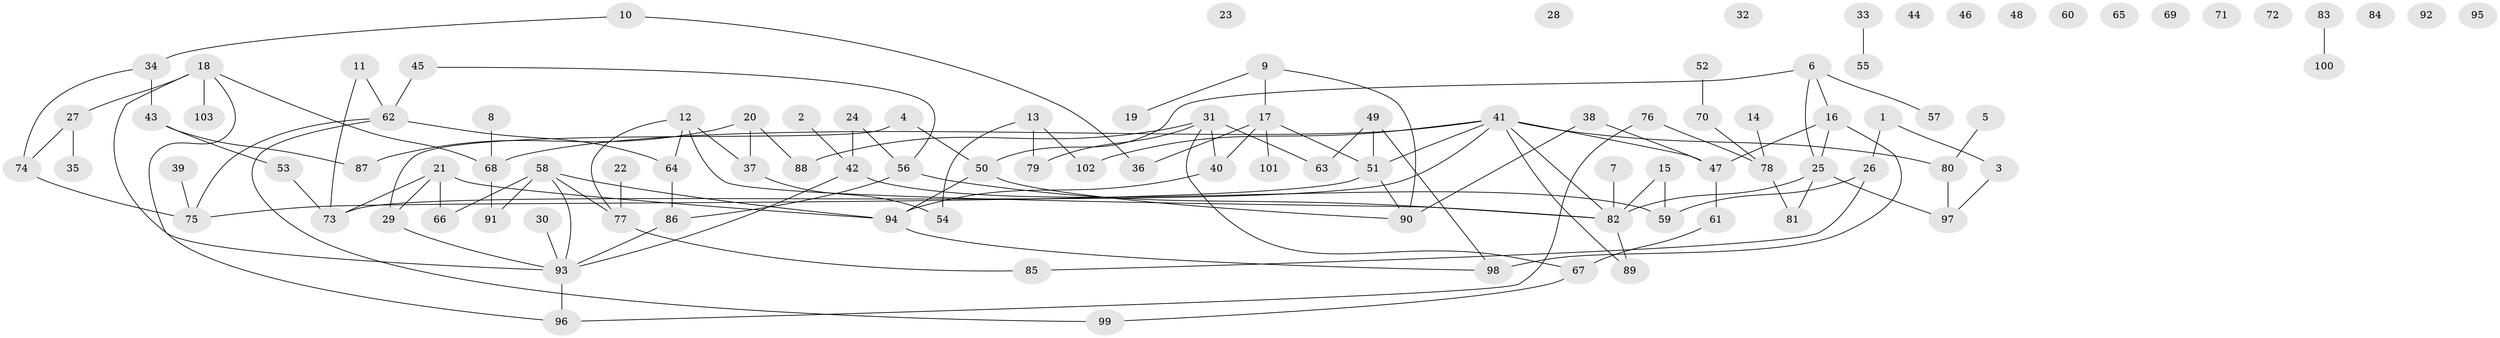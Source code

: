 // coarse degree distribution, {1: 0.20833333333333334, 5: 0.09722222222222222, 0: 0.19444444444444445, 2: 0.20833333333333334, 4: 0.1388888888888889, 3: 0.08333333333333333, 7: 0.027777777777777776, 6: 0.027777777777777776, 8: 0.013888888888888888}
// Generated by graph-tools (version 1.1) at 2025/43/03/04/25 21:43:20]
// undirected, 103 vertices, 124 edges
graph export_dot {
graph [start="1"]
  node [color=gray90,style=filled];
  1;
  2;
  3;
  4;
  5;
  6;
  7;
  8;
  9;
  10;
  11;
  12;
  13;
  14;
  15;
  16;
  17;
  18;
  19;
  20;
  21;
  22;
  23;
  24;
  25;
  26;
  27;
  28;
  29;
  30;
  31;
  32;
  33;
  34;
  35;
  36;
  37;
  38;
  39;
  40;
  41;
  42;
  43;
  44;
  45;
  46;
  47;
  48;
  49;
  50;
  51;
  52;
  53;
  54;
  55;
  56;
  57;
  58;
  59;
  60;
  61;
  62;
  63;
  64;
  65;
  66;
  67;
  68;
  69;
  70;
  71;
  72;
  73;
  74;
  75;
  76;
  77;
  78;
  79;
  80;
  81;
  82;
  83;
  84;
  85;
  86;
  87;
  88;
  89;
  90;
  91;
  92;
  93;
  94;
  95;
  96;
  97;
  98;
  99;
  100;
  101;
  102;
  103;
  1 -- 3;
  1 -- 26;
  2 -- 42;
  3 -- 97;
  4 -- 29;
  4 -- 50;
  5 -- 80;
  6 -- 16;
  6 -- 25;
  6 -- 50;
  6 -- 57;
  7 -- 82;
  8 -- 68;
  9 -- 17;
  9 -- 19;
  9 -- 90;
  10 -- 34;
  10 -- 36;
  11 -- 62;
  11 -- 73;
  12 -- 37;
  12 -- 64;
  12 -- 77;
  12 -- 82;
  13 -- 54;
  13 -- 79;
  13 -- 102;
  14 -- 78;
  15 -- 59;
  15 -- 82;
  16 -- 25;
  16 -- 47;
  16 -- 98;
  17 -- 36;
  17 -- 40;
  17 -- 51;
  17 -- 101;
  18 -- 27;
  18 -- 68;
  18 -- 93;
  18 -- 96;
  18 -- 103;
  20 -- 37;
  20 -- 87;
  20 -- 88;
  21 -- 29;
  21 -- 66;
  21 -- 73;
  21 -- 94;
  22 -- 77;
  24 -- 42;
  24 -- 56;
  25 -- 81;
  25 -- 82;
  25 -- 97;
  26 -- 59;
  26 -- 85;
  27 -- 35;
  27 -- 74;
  29 -- 93;
  30 -- 93;
  31 -- 40;
  31 -- 63;
  31 -- 67;
  31 -- 79;
  31 -- 88;
  33 -- 55;
  34 -- 43;
  34 -- 74;
  37 -- 54;
  38 -- 47;
  38 -- 90;
  39 -- 75;
  40 -- 94;
  41 -- 47;
  41 -- 51;
  41 -- 68;
  41 -- 73;
  41 -- 80;
  41 -- 82;
  41 -- 89;
  41 -- 102;
  42 -- 59;
  42 -- 93;
  43 -- 53;
  43 -- 87;
  45 -- 56;
  45 -- 62;
  47 -- 61;
  49 -- 51;
  49 -- 63;
  49 -- 98;
  50 -- 90;
  50 -- 94;
  51 -- 75;
  51 -- 90;
  52 -- 70;
  53 -- 73;
  56 -- 82;
  56 -- 86;
  58 -- 66;
  58 -- 77;
  58 -- 91;
  58 -- 93;
  58 -- 94;
  61 -- 67;
  62 -- 64;
  62 -- 75;
  62 -- 99;
  64 -- 86;
  67 -- 99;
  68 -- 91;
  70 -- 78;
  74 -- 75;
  76 -- 78;
  76 -- 96;
  77 -- 85;
  78 -- 81;
  80 -- 97;
  82 -- 89;
  83 -- 100;
  86 -- 93;
  93 -- 96;
  94 -- 98;
}
